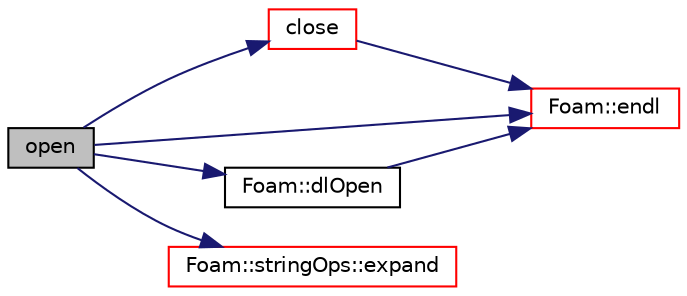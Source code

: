 digraph "open"
{
  bgcolor="transparent";
  edge [fontname="Helvetica",fontsize="10",labelfontname="Helvetica",labelfontsize="10"];
  node [fontname="Helvetica",fontsize="10",shape=record];
  rankdir="LR";
  Node18 [label="open",height=0.2,width=0.4,color="black", fillcolor="grey75", style="filled", fontcolor="black"];
  Node18 -> Node19 [color="midnightblue",fontsize="10",style="solid",fontname="Helvetica"];
  Node19 [label="close",height=0.2,width=0.4,color="red",URL="$a27185.html#a2570bf1050cfc54c7136b22ee759f51d",tooltip="Close the named library, optionally with warnings if problems occur. "];
  Node19 -> Node20 [color="midnightblue",fontsize="10",style="solid",fontname="Helvetica"];
  Node20 [label="Foam::endl",height=0.2,width=0.4,color="red",URL="$a21851.html#a2db8fe02a0d3909e9351bb4275b23ce4",tooltip="Add newline and flush stream. "];
  Node18 -> Node23 [color="midnightblue",fontsize="10",style="solid",fontname="Helvetica"];
  Node23 [label="Foam::dlOpen",height=0.2,width=0.4,color="black",URL="$a21851.html#a320ba0f3da0a79ae974f8869e80e4994",tooltip="Open a shared library. Return handle to library. Print error message. "];
  Node23 -> Node20 [color="midnightblue",fontsize="10",style="solid",fontname="Helvetica"];
  Node18 -> Node20 [color="midnightblue",fontsize="10",style="solid",fontname="Helvetica"];
  Node18 -> Node24 [color="midnightblue",fontsize="10",style="solid",fontname="Helvetica"];
  Node24 [label="Foam::stringOps::expand",height=0.2,width=0.4,color="red",URL="$a21898.html#ad71b2438d1f3e1e22ecf86c379cb6c29",tooltip="Expand occurences of variables according to the mapping. "];
}
